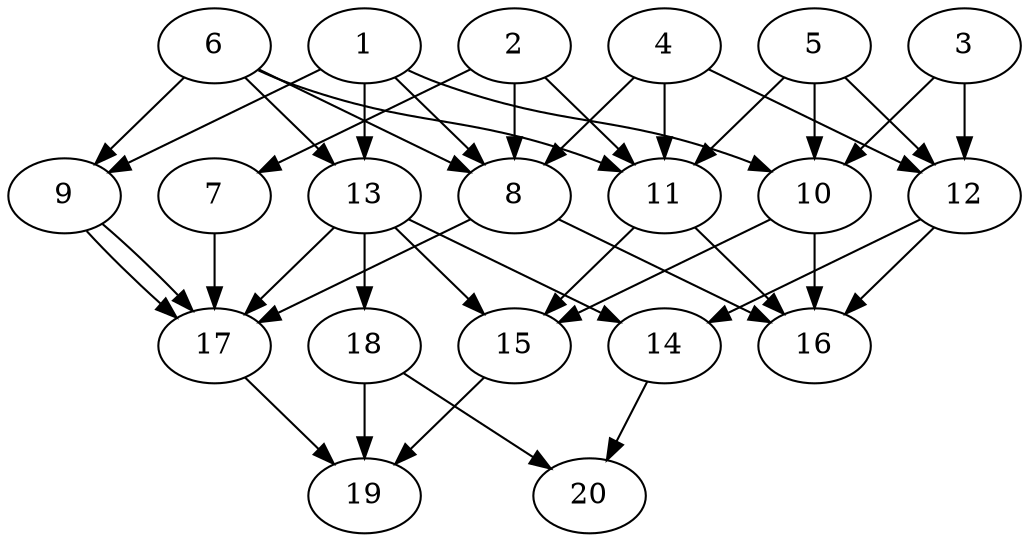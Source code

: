 // DAG automatically generated by daggen at Thu Oct  3 13:58:42 2019
// ./daggen --dot -n 20 --ccr 0.3 --fat 0.7 --regular 0.7 --density 0.6 --mindata 5242880 --maxdata 52428800 
digraph G {
  1 [size="119552000", alpha="0.13", expect_size="35865600"] 
  1 -> 8 [size ="35865600"]
  1 -> 9 [size ="35865600"]
  1 -> 10 [size ="35865600"]
  1 -> 13 [size ="35865600"]
  2 [size="67215360", alpha="0.18", expect_size="20164608"] 
  2 -> 7 [size ="20164608"]
  2 -> 8 [size ="20164608"]
  2 -> 11 [size ="20164608"]
  3 [size="160047787", alpha="0.19", expect_size="48014336"] 
  3 -> 10 [size ="48014336"]
  3 -> 12 [size ="48014336"]
  4 [size="38690133", alpha="0.01", expect_size="11607040"] 
  4 -> 8 [size ="11607040"]
  4 -> 11 [size ="11607040"]
  4 -> 12 [size ="11607040"]
  5 [size="47878827", alpha="0.02", expect_size="14363648"] 
  5 -> 10 [size ="14363648"]
  5 -> 11 [size ="14363648"]
  5 -> 12 [size ="14363648"]
  6 [size="18520747", alpha="0.10", expect_size="5556224"] 
  6 -> 8 [size ="5556224"]
  6 -> 9 [size ="5556224"]
  6 -> 11 [size ="5556224"]
  6 -> 13 [size ="5556224"]
  7 [size="96208213", alpha="0.14", expect_size="28862464"] 
  7 -> 17 [size ="28862464"]
  8 [size="88989013", alpha="0.08", expect_size="26696704"] 
  8 -> 16 [size ="26696704"]
  8 -> 17 [size ="26696704"]
  9 [size="125515093", alpha="0.20", expect_size="37654528"] 
  9 -> 17 [size ="37654528"]
  9 -> 17 [size ="37654528"]
  10 [size="165205333", alpha="0.01", expect_size="49561600"] 
  10 -> 15 [size ="49561600"]
  10 -> 16 [size ="49561600"]
  11 [size="40837120", alpha="0.16", expect_size="12251136"] 
  11 -> 15 [size ="12251136"]
  11 -> 16 [size ="12251136"]
  12 [size="143127893", alpha="0.17", expect_size="42938368"] 
  12 -> 14 [size ="42938368"]
  12 -> 16 [size ="42938368"]
  13 [size="125173760", alpha="0.16", expect_size="37552128"] 
  13 -> 14 [size ="37552128"]
  13 -> 15 [size ="37552128"]
  13 -> 17 [size ="37552128"]
  13 -> 18 [size ="37552128"]
  14 [size="118678187", alpha="0.18", expect_size="35603456"] 
  14 -> 20 [size ="35603456"]
  15 [size="128126293", alpha="0.14", expect_size="38437888"] 
  15 -> 19 [size ="38437888"]
  16 [size="144080213", alpha="0.13", expect_size="43224064"] 
  17 [size="62358187", alpha="0.12", expect_size="18707456"] 
  17 -> 19 [size ="18707456"]
  18 [size="17981440", alpha="0.02", expect_size="5394432"] 
  18 -> 19 [size ="5394432"]
  18 -> 20 [size ="5394432"]
  19 [size="84398080", alpha="0.19", expect_size="25319424"] 
  20 [size="83278507", alpha="0.02", expect_size="24983552"] 
}

